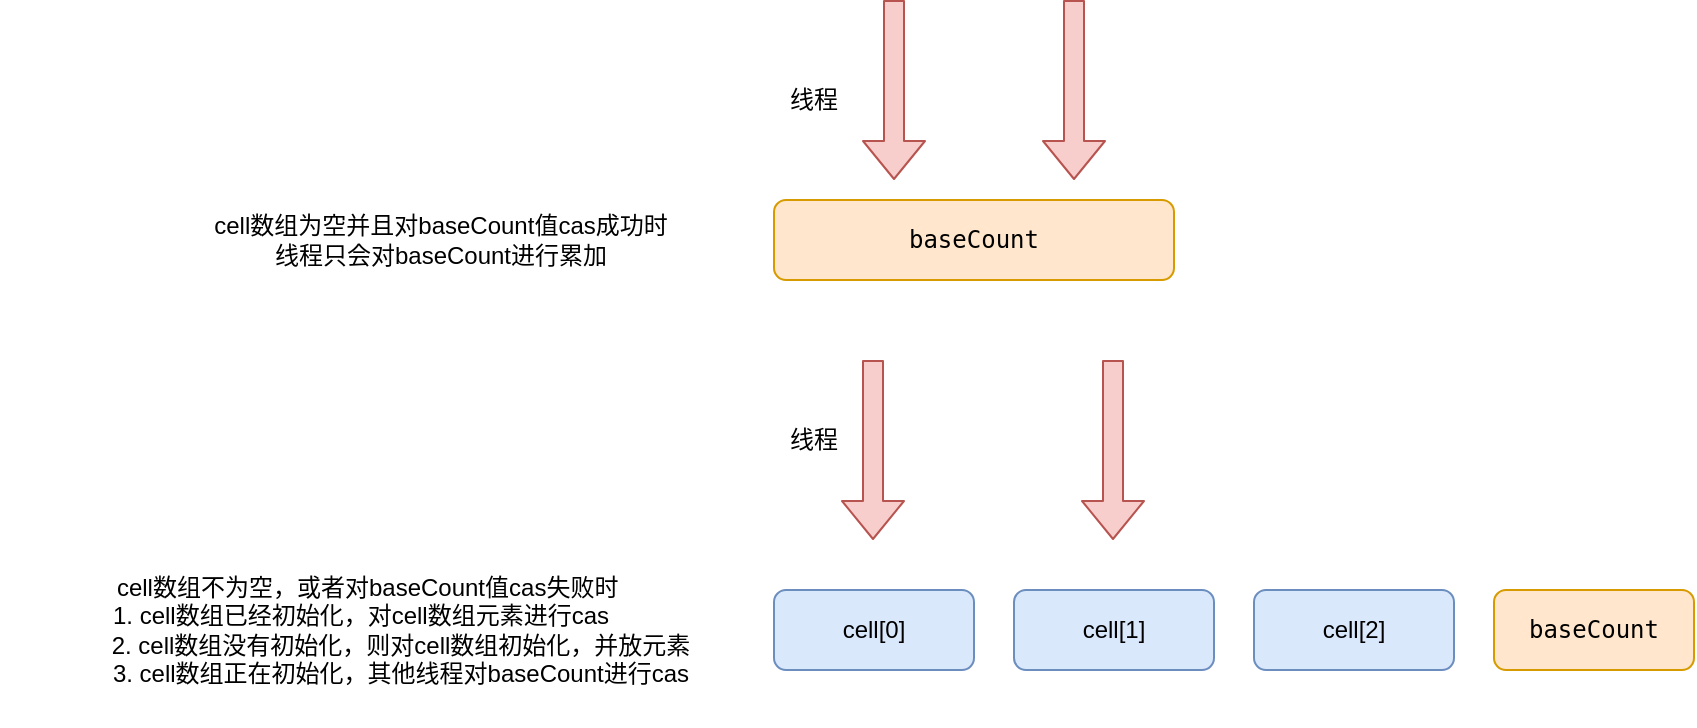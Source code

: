 <mxfile version="14.2.9" type="github">
  <diagram id="pZ9pBV7wKOuKFUoWZyM2" name="Page-1">
    <mxGraphModel dx="1695" dy="450" grid="1" gridSize="10" guides="1" tooltips="1" connect="1" arrows="1" fold="1" page="1" pageScale="1" pageWidth="827" pageHeight="1169" math="0" shadow="0">
      <root>
        <mxCell id="0" />
        <mxCell id="1" parent="0" />
        <mxCell id="pLQWBrSbHzXF6ykkF1aT-1" value="&lt;pre&gt;&lt;pre&gt;baseCount&lt;/pre&gt;&lt;/pre&gt;" style="rounded=1;whiteSpace=wrap;html=1;fillColor=#ffe6cc;strokeColor=#d79b00;" vertex="1" parent="1">
          <mxGeometry x="327" y="160" width="200" height="40" as="geometry" />
        </mxCell>
        <mxCell id="pLQWBrSbHzXF6ykkF1aT-2" value="cell[2]" style="rounded=1;whiteSpace=wrap;html=1;fillColor=#dae8fc;strokeColor=#6c8ebf;" vertex="1" parent="1">
          <mxGeometry x="567" y="355" width="100" height="40" as="geometry" />
        </mxCell>
        <mxCell id="pLQWBrSbHzXF6ykkF1aT-3" value="&lt;pre&gt;&lt;span style=&quot;font-family: &amp;#34;helvetica&amp;#34;&quot;&gt;cell[1]&lt;/span&gt;&lt;br&gt;&lt;/pre&gt;" style="rounded=1;whiteSpace=wrap;html=1;fillColor=#dae8fc;strokeColor=#6c8ebf;" vertex="1" parent="1">
          <mxGeometry x="447" y="355" width="100" height="40" as="geometry" />
        </mxCell>
        <mxCell id="pLQWBrSbHzXF6ykkF1aT-4" value="&lt;pre&gt;&lt;span style=&quot;font-family: &amp;#34;helvetica&amp;#34;&quot;&gt;cell[0]&lt;/span&gt;&lt;br&gt;&lt;/pre&gt;" style="rounded=1;whiteSpace=wrap;html=1;fillColor=#dae8fc;strokeColor=#6c8ebf;" vertex="1" parent="1">
          <mxGeometry x="327" y="355" width="100" height="40" as="geometry" />
        </mxCell>
        <mxCell id="pLQWBrSbHzXF6ykkF1aT-5" value="cell数组为空并且对&lt;span&gt;baseCount&lt;/span&gt;&lt;span&gt;值cas成功时&lt;/span&gt;&lt;br&gt;线程只会对&lt;span&gt;baseCount&lt;/span&gt;&lt;span&gt;进行累加&lt;/span&gt;" style="text;html=1;strokeColor=none;fillColor=none;align=center;verticalAlign=middle;whiteSpace=wrap;rounded=0;" vertex="1" parent="1">
          <mxGeometry x="40" y="137" width="241" height="86" as="geometry" />
        </mxCell>
        <mxCell id="pLQWBrSbHzXF6ykkF1aT-6" value="" style="shape=flexArrow;endArrow=classic;html=1;fillColor=#f8cecc;strokeColor=#b85450;" edge="1" parent="1">
          <mxGeometry width="50" height="50" relative="1" as="geometry">
            <mxPoint x="387" y="60" as="sourcePoint" />
            <mxPoint x="387" y="150" as="targetPoint" />
          </mxGeometry>
        </mxCell>
        <mxCell id="pLQWBrSbHzXF6ykkF1aT-7" value="" style="shape=flexArrow;endArrow=classic;html=1;fillColor=#f8cecc;strokeColor=#b85450;" edge="1" parent="1">
          <mxGeometry width="50" height="50" relative="1" as="geometry">
            <mxPoint x="477" y="60" as="sourcePoint" />
            <mxPoint x="477" y="150" as="targetPoint" />
          </mxGeometry>
        </mxCell>
        <mxCell id="pLQWBrSbHzXF6ykkF1aT-8" value="线程" style="text;html=1;strokeColor=none;fillColor=none;align=center;verticalAlign=middle;whiteSpace=wrap;rounded=0;" vertex="1" parent="1">
          <mxGeometry x="327" y="100" width="40" height="20" as="geometry" />
        </mxCell>
        <mxCell id="pLQWBrSbHzXF6ykkF1aT-9" value="&lt;pre&gt;&lt;pre&gt;baseCount&lt;/pre&gt;&lt;/pre&gt;" style="rounded=1;whiteSpace=wrap;html=1;fillColor=#ffe6cc;strokeColor=#d79b00;" vertex="1" parent="1">
          <mxGeometry x="687" y="355" width="100" height="40" as="geometry" />
        </mxCell>
        <mxCell id="pLQWBrSbHzXF6ykkF1aT-10" value="" style="shape=flexArrow;endArrow=classic;html=1;fillColor=#f8cecc;strokeColor=#b85450;" edge="1" parent="1">
          <mxGeometry width="50" height="50" relative="1" as="geometry">
            <mxPoint x="496.5" y="240" as="sourcePoint" />
            <mxPoint x="496.5" y="330" as="targetPoint" />
          </mxGeometry>
        </mxCell>
        <mxCell id="pLQWBrSbHzXF6ykkF1aT-11" value="" style="shape=flexArrow;endArrow=classic;html=1;fillColor=#f8cecc;strokeColor=#b85450;" edge="1" parent="1">
          <mxGeometry width="50" height="50" relative="1" as="geometry">
            <mxPoint x="376.5" y="240" as="sourcePoint" />
            <mxPoint x="376.5" y="330" as="targetPoint" />
          </mxGeometry>
        </mxCell>
        <mxCell id="pLQWBrSbHzXF6ykkF1aT-12" value="线程" style="text;html=1;strokeColor=none;fillColor=none;align=center;verticalAlign=middle;whiteSpace=wrap;rounded=0;" vertex="1" parent="1">
          <mxGeometry x="327" y="270" width="40" height="20" as="geometry" />
        </mxCell>
        <mxCell id="pLQWBrSbHzXF6ykkF1aT-13" value="&amp;nbsp; cell数组不为空，或者对&lt;span&gt;baseCount&lt;/span&gt;&lt;span&gt;值cas失败时&lt;/span&gt;&lt;br&gt;1. cell数组已经初始化，对cell数组元素进行cas&lt;br&gt;&amp;nbsp; &amp;nbsp; &amp;nbsp; &amp;nbsp; &amp;nbsp; &amp;nbsp; 2. cell数组没有初始化，则对cell数组初始化，并放元素&lt;br&gt;&amp;nbsp; &amp;nbsp; &amp;nbsp; &amp;nbsp; &amp;nbsp; &amp;nbsp; 3. cell数组正在初始化，其他线程对baseCount进行cas" style="text;html=1;strokeColor=none;fillColor=none;align=center;verticalAlign=middle;whiteSpace=wrap;rounded=0;" vertex="1" parent="1">
          <mxGeometry x="-60" y="327" width="361" height="96" as="geometry" />
        </mxCell>
      </root>
    </mxGraphModel>
  </diagram>
</mxfile>
